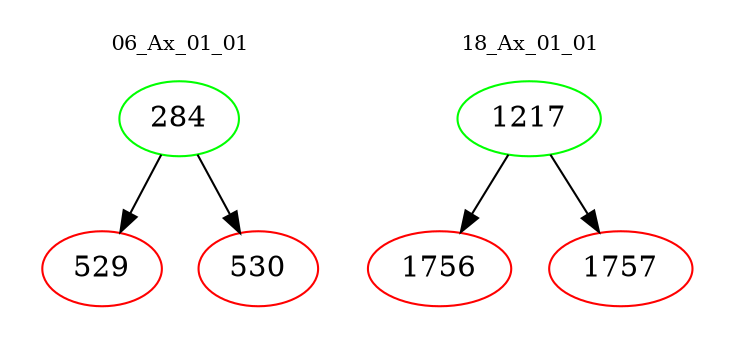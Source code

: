 digraph{
subgraph cluster_0 {
color = white
label = "06_Ax_01_01";
fontsize=10;
T0_284 [label="284", color="green"]
T0_284 -> T0_529 [color="black"]
T0_529 [label="529", color="red"]
T0_284 -> T0_530 [color="black"]
T0_530 [label="530", color="red"]
}
subgraph cluster_1 {
color = white
label = "18_Ax_01_01";
fontsize=10;
T1_1217 [label="1217", color="green"]
T1_1217 -> T1_1756 [color="black"]
T1_1756 [label="1756", color="red"]
T1_1217 -> T1_1757 [color="black"]
T1_1757 [label="1757", color="red"]
}
}

